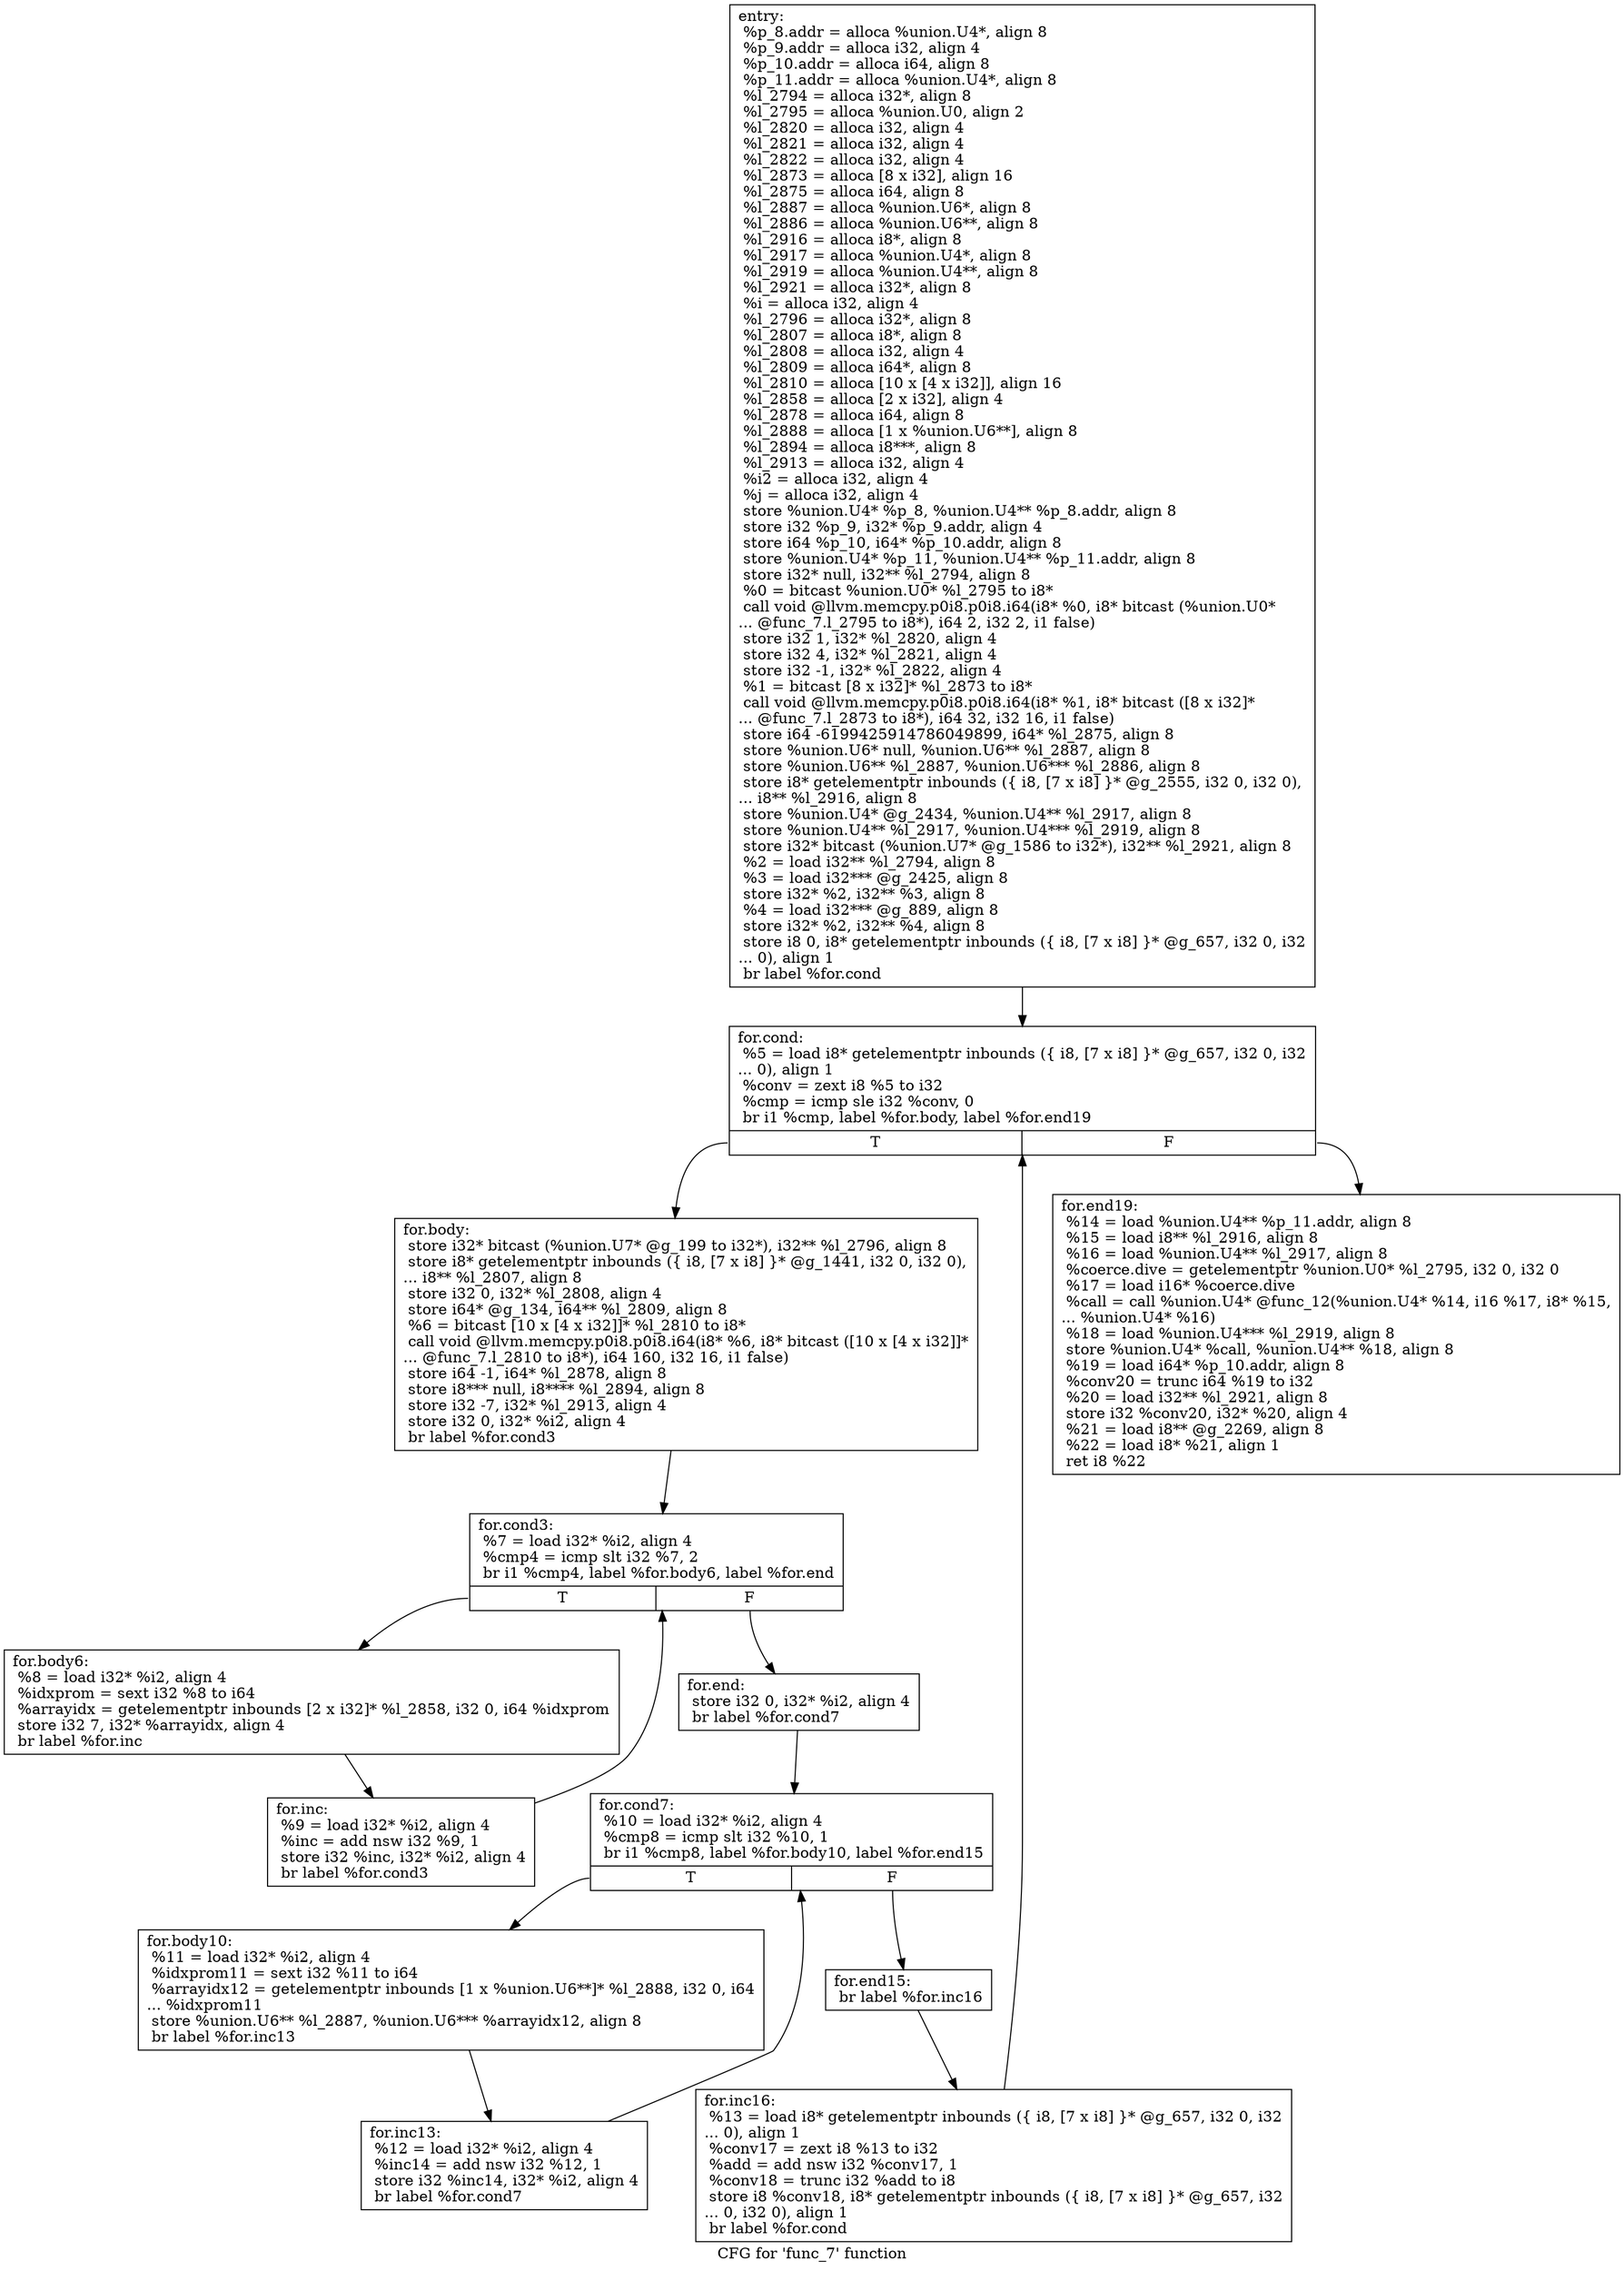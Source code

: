 digraph "CFG for 'func_7' function" {
	label="CFG for 'func_7' function";

	Node0xa35c4d0 [shape=record,label="{entry:\l  %p_8.addr = alloca %union.U4*, align 8\l  %p_9.addr = alloca i32, align 4\l  %p_10.addr = alloca i64, align 8\l  %p_11.addr = alloca %union.U4*, align 8\l  %l_2794 = alloca i32*, align 8\l  %l_2795 = alloca %union.U0, align 2\l  %l_2820 = alloca i32, align 4\l  %l_2821 = alloca i32, align 4\l  %l_2822 = alloca i32, align 4\l  %l_2873 = alloca [8 x i32], align 16\l  %l_2875 = alloca i64, align 8\l  %l_2887 = alloca %union.U6*, align 8\l  %l_2886 = alloca %union.U6**, align 8\l  %l_2916 = alloca i8*, align 8\l  %l_2917 = alloca %union.U4*, align 8\l  %l_2919 = alloca %union.U4**, align 8\l  %l_2921 = alloca i32*, align 8\l  %i = alloca i32, align 4\l  %l_2796 = alloca i32*, align 8\l  %l_2807 = alloca i8*, align 8\l  %l_2808 = alloca i32, align 4\l  %l_2809 = alloca i64*, align 8\l  %l_2810 = alloca [10 x [4 x i32]], align 16\l  %l_2858 = alloca [2 x i32], align 4\l  %l_2878 = alloca i64, align 8\l  %l_2888 = alloca [1 x %union.U6**], align 8\l  %l_2894 = alloca i8***, align 8\l  %l_2913 = alloca i32, align 4\l  %i2 = alloca i32, align 4\l  %j = alloca i32, align 4\l  store %union.U4* %p_8, %union.U4** %p_8.addr, align 8\l  store i32 %p_9, i32* %p_9.addr, align 4\l  store i64 %p_10, i64* %p_10.addr, align 8\l  store %union.U4* %p_11, %union.U4** %p_11.addr, align 8\l  store i32* null, i32** %l_2794, align 8\l  %0 = bitcast %union.U0* %l_2795 to i8*\l  call void @llvm.memcpy.p0i8.p0i8.i64(i8* %0, i8* bitcast (%union.U0*\l... @func_7.l_2795 to i8*), i64 2, i32 2, i1 false)\l  store i32 1, i32* %l_2820, align 4\l  store i32 4, i32* %l_2821, align 4\l  store i32 -1, i32* %l_2822, align 4\l  %1 = bitcast [8 x i32]* %l_2873 to i8*\l  call void @llvm.memcpy.p0i8.p0i8.i64(i8* %1, i8* bitcast ([8 x i32]*\l... @func_7.l_2873 to i8*), i64 32, i32 16, i1 false)\l  store i64 -6199425914786049899, i64* %l_2875, align 8\l  store %union.U6* null, %union.U6** %l_2887, align 8\l  store %union.U6** %l_2887, %union.U6*** %l_2886, align 8\l  store i8* getelementptr inbounds (\{ i8, [7 x i8] \}* @g_2555, i32 0, i32 0),\l... i8** %l_2916, align 8\l  store %union.U4* @g_2434, %union.U4** %l_2917, align 8\l  store %union.U4** %l_2917, %union.U4*** %l_2919, align 8\l  store i32* bitcast (%union.U7* @g_1586 to i32*), i32** %l_2921, align 8\l  %2 = load i32** %l_2794, align 8\l  %3 = load i32*** @g_2425, align 8\l  store i32* %2, i32** %3, align 8\l  %4 = load i32*** @g_889, align 8\l  store i32* %2, i32** %4, align 8\l  store i8 0, i8* getelementptr inbounds (\{ i8, [7 x i8] \}* @g_657, i32 0, i32\l... 0), align 1\l  br label %for.cond\l}"];
	Node0xa35c4d0 -> Node0xa35c500;
	Node0xa35c500 [shape=record,label="{for.cond:                                         \l  %5 = load i8* getelementptr inbounds (\{ i8, [7 x i8] \}* @g_657, i32 0, i32\l... 0), align 1\l  %conv = zext i8 %5 to i32\l  %cmp = icmp sle i32 %conv, 0\l  br i1 %cmp, label %for.body, label %for.end19\l|{<s0>T|<s1>F}}"];
	Node0xa35c500:s0 -> Node0xa35c530;
	Node0xa35c500:s1 -> Node0xa35c710;
	Node0xa35c530 [shape=record,label="{for.body:                                         \l  store i32* bitcast (%union.U7* @g_199 to i32*), i32** %l_2796, align 8\l  store i8* getelementptr inbounds (\{ i8, [7 x i8] \}* @g_1441, i32 0, i32 0),\l... i8** %l_2807, align 8\l  store i32 0, i32* %l_2808, align 4\l  store i64* @g_134, i64** %l_2809, align 8\l  %6 = bitcast [10 x [4 x i32]]* %l_2810 to i8*\l  call void @llvm.memcpy.p0i8.p0i8.i64(i8* %6, i8* bitcast ([10 x [4 x i32]]*\l... @func_7.l_2810 to i8*), i64 160, i32 16, i1 false)\l  store i64 -1, i64* %l_2878, align 8\l  store i8*** null, i8**** %l_2894, align 8\l  store i32 -7, i32* %l_2913, align 4\l  store i32 0, i32* %i2, align 4\l  br label %for.cond3\l}"];
	Node0xa35c530 -> Node0xa35c560;
	Node0xa35c560 [shape=record,label="{for.cond3:                                        \l  %7 = load i32* %i2, align 4\l  %cmp4 = icmp slt i32 %7, 2\l  br i1 %cmp4, label %for.body6, label %for.end\l|{<s0>T|<s1>F}}"];
	Node0xa35c560:s0 -> Node0xa35c590;
	Node0xa35c560:s1 -> Node0xa35c5f0;
	Node0xa35c590 [shape=record,label="{for.body6:                                        \l  %8 = load i32* %i2, align 4\l  %idxprom = sext i32 %8 to i64\l  %arrayidx = getelementptr inbounds [2 x i32]* %l_2858, i32 0, i64 %idxprom\l  store i32 7, i32* %arrayidx, align 4\l  br label %for.inc\l}"];
	Node0xa35c590 -> Node0xa35c5c0;
	Node0xa35c5c0 [shape=record,label="{for.inc:                                          \l  %9 = load i32* %i2, align 4\l  %inc = add nsw i32 %9, 1\l  store i32 %inc, i32* %i2, align 4\l  br label %for.cond3\l}"];
	Node0xa35c5c0 -> Node0xa35c560;
	Node0xa35c5f0 [shape=record,label="{for.end:                                          \l  store i32 0, i32* %i2, align 4\l  br label %for.cond7\l}"];
	Node0xa35c5f0 -> Node0xa35c620;
	Node0xa35c620 [shape=record,label="{for.cond7:                                        \l  %10 = load i32* %i2, align 4\l  %cmp8 = icmp slt i32 %10, 1\l  br i1 %cmp8, label %for.body10, label %for.end15\l|{<s0>T|<s1>F}}"];
	Node0xa35c620:s0 -> Node0xa35c650;
	Node0xa35c620:s1 -> Node0xa35c6b0;
	Node0xa35c650 [shape=record,label="{for.body10:                                       \l  %11 = load i32* %i2, align 4\l  %idxprom11 = sext i32 %11 to i64\l  %arrayidx12 = getelementptr inbounds [1 x %union.U6**]* %l_2888, i32 0, i64\l... %idxprom11\l  store %union.U6** %l_2887, %union.U6*** %arrayidx12, align 8\l  br label %for.inc13\l}"];
	Node0xa35c650 -> Node0xa35c680;
	Node0xa35c680 [shape=record,label="{for.inc13:                                        \l  %12 = load i32* %i2, align 4\l  %inc14 = add nsw i32 %12, 1\l  store i32 %inc14, i32* %i2, align 4\l  br label %for.cond7\l}"];
	Node0xa35c680 -> Node0xa35c620;
	Node0xa35c6b0 [shape=record,label="{for.end15:                                        \l  br label %for.inc16\l}"];
	Node0xa35c6b0 -> Node0xa35c6e0;
	Node0xa35c6e0 [shape=record,label="{for.inc16:                                        \l  %13 = load i8* getelementptr inbounds (\{ i8, [7 x i8] \}* @g_657, i32 0, i32\l... 0), align 1\l  %conv17 = zext i8 %13 to i32\l  %add = add nsw i32 %conv17, 1\l  %conv18 = trunc i32 %add to i8\l  store i8 %conv18, i8* getelementptr inbounds (\{ i8, [7 x i8] \}* @g_657, i32\l... 0, i32 0), align 1\l  br label %for.cond\l}"];
	Node0xa35c6e0 -> Node0xa35c500;
	Node0xa35c710 [shape=record,label="{for.end19:                                        \l  %14 = load %union.U4** %p_11.addr, align 8\l  %15 = load i8** %l_2916, align 8\l  %16 = load %union.U4** %l_2917, align 8\l  %coerce.dive = getelementptr %union.U0* %l_2795, i32 0, i32 0\l  %17 = load i16* %coerce.dive\l  %call = call %union.U4* @func_12(%union.U4* %14, i16 %17, i8* %15,\l... %union.U4* %16)\l  %18 = load %union.U4*** %l_2919, align 8\l  store %union.U4* %call, %union.U4** %18, align 8\l  %19 = load i64* %p_10.addr, align 8\l  %conv20 = trunc i64 %19 to i32\l  %20 = load i32** %l_2921, align 8\l  store i32 %conv20, i32* %20, align 4\l  %21 = load i8** @g_2269, align 8\l  %22 = load i8* %21, align 1\l  ret i8 %22\l}"];
}
